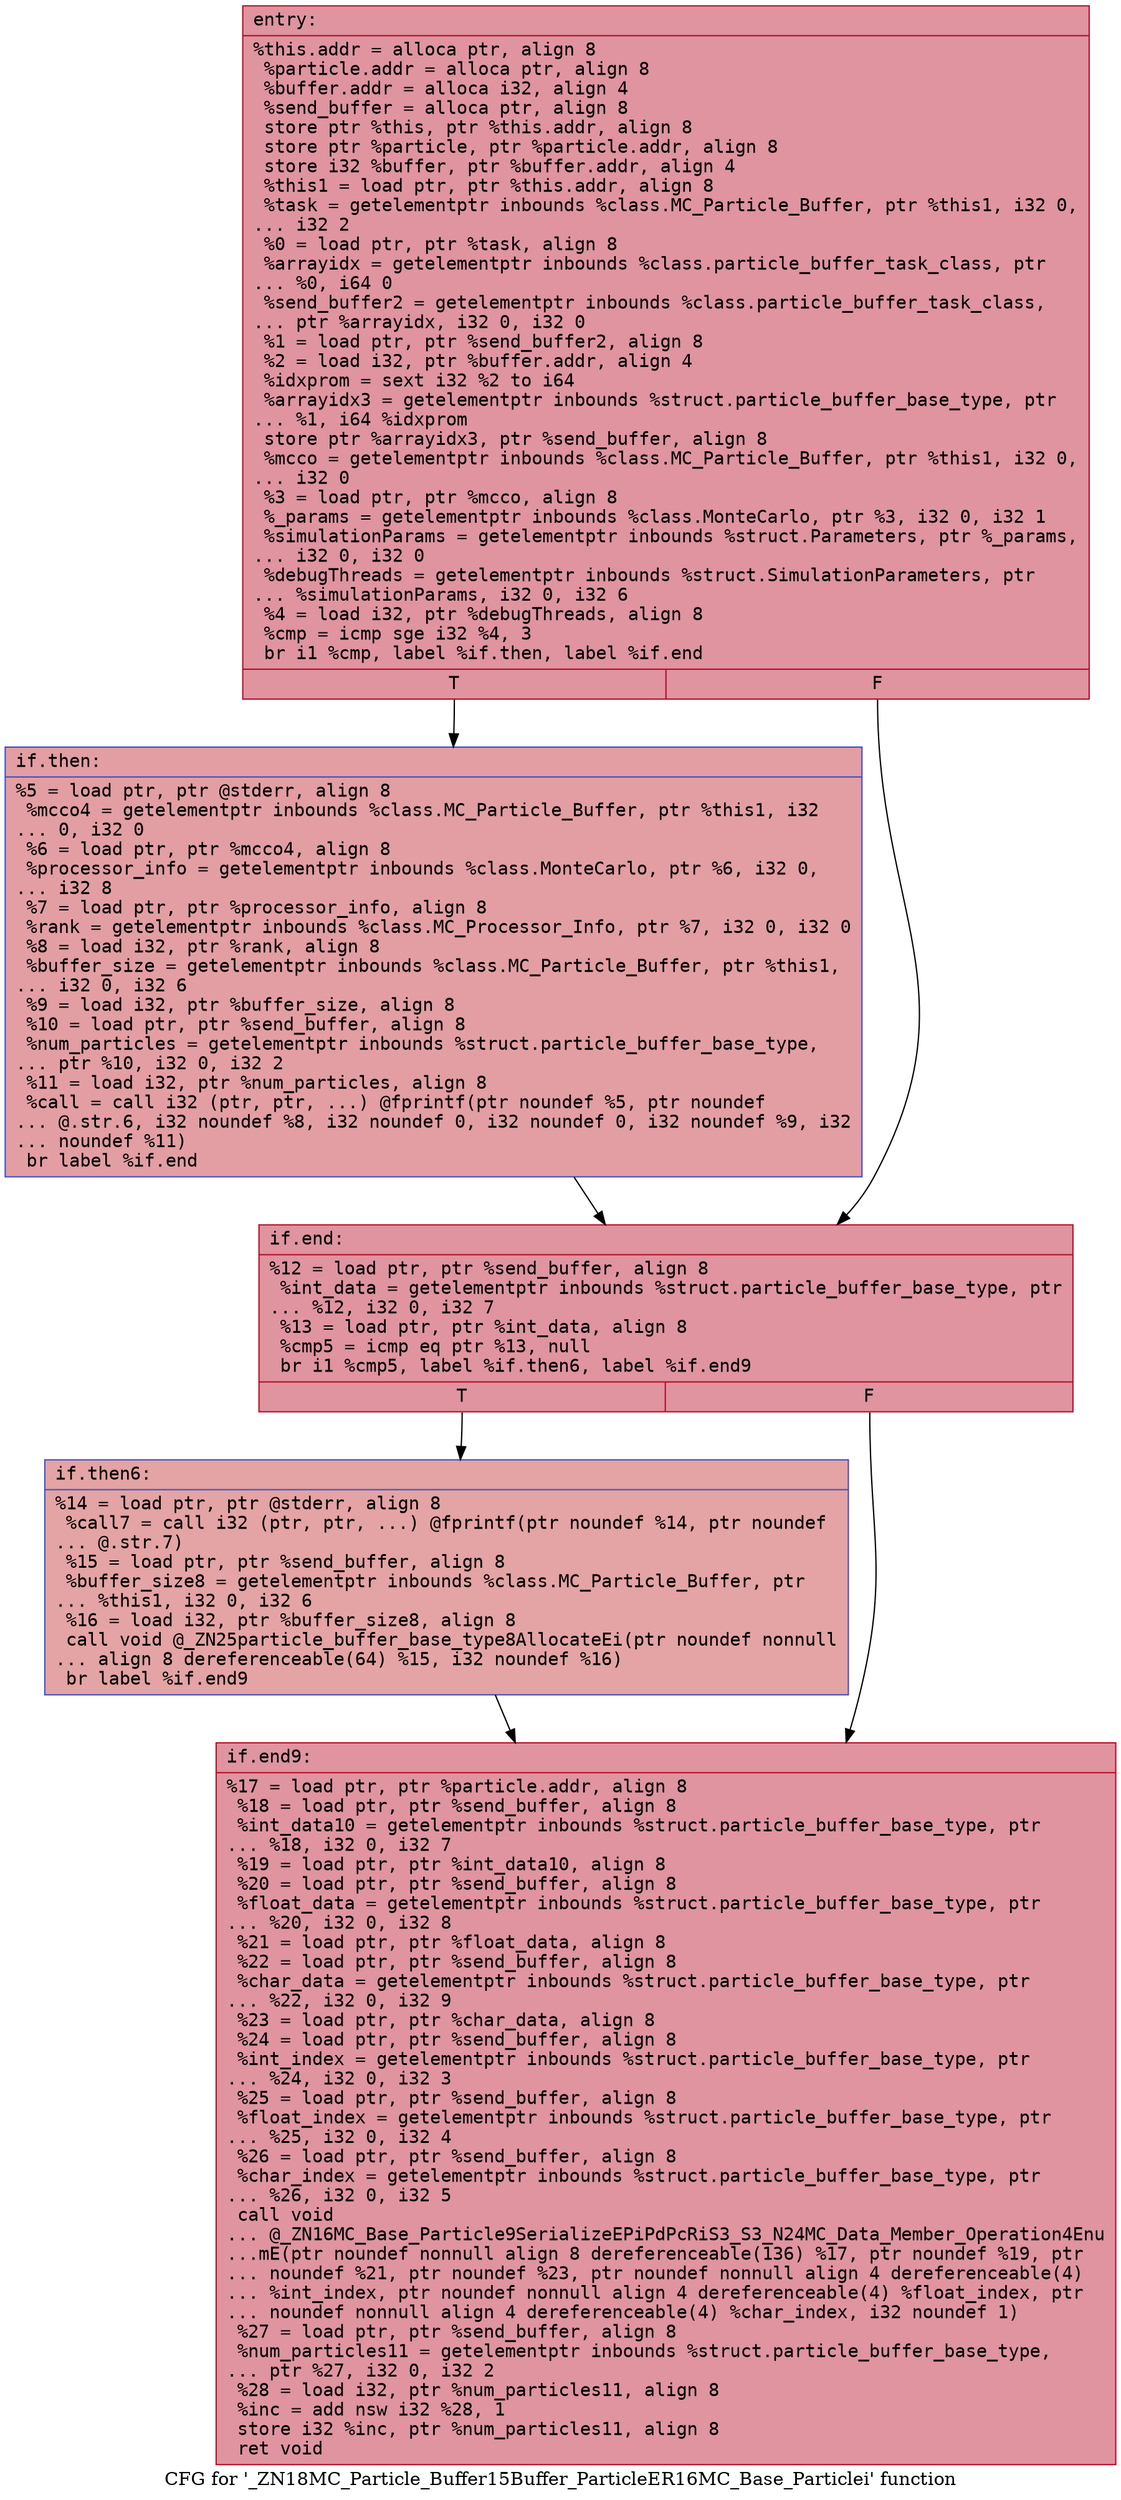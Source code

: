digraph "CFG for '_ZN18MC_Particle_Buffer15Buffer_ParticleER16MC_Base_Particlei' function" {
	label="CFG for '_ZN18MC_Particle_Buffer15Buffer_ParticleER16MC_Base_Particlei' function";

	Node0x558b69485d80 [shape=record,color="#b70d28ff", style=filled, fillcolor="#b70d2870" fontname="Courier",label="{entry:\l|  %this.addr = alloca ptr, align 8\l  %particle.addr = alloca ptr, align 8\l  %buffer.addr = alloca i32, align 4\l  %send_buffer = alloca ptr, align 8\l  store ptr %this, ptr %this.addr, align 8\l  store ptr %particle, ptr %particle.addr, align 8\l  store i32 %buffer, ptr %buffer.addr, align 4\l  %this1 = load ptr, ptr %this.addr, align 8\l  %task = getelementptr inbounds %class.MC_Particle_Buffer, ptr %this1, i32 0,\l... i32 2\l  %0 = load ptr, ptr %task, align 8\l  %arrayidx = getelementptr inbounds %class.particle_buffer_task_class, ptr\l... %0, i64 0\l  %send_buffer2 = getelementptr inbounds %class.particle_buffer_task_class,\l... ptr %arrayidx, i32 0, i32 0\l  %1 = load ptr, ptr %send_buffer2, align 8\l  %2 = load i32, ptr %buffer.addr, align 4\l  %idxprom = sext i32 %2 to i64\l  %arrayidx3 = getelementptr inbounds %struct.particle_buffer_base_type, ptr\l... %1, i64 %idxprom\l  store ptr %arrayidx3, ptr %send_buffer, align 8\l  %mcco = getelementptr inbounds %class.MC_Particle_Buffer, ptr %this1, i32 0,\l... i32 0\l  %3 = load ptr, ptr %mcco, align 8\l  %_params = getelementptr inbounds %class.MonteCarlo, ptr %3, i32 0, i32 1\l  %simulationParams = getelementptr inbounds %struct.Parameters, ptr %_params,\l... i32 0, i32 0\l  %debugThreads = getelementptr inbounds %struct.SimulationParameters, ptr\l... %simulationParams, i32 0, i32 6\l  %4 = load i32, ptr %debugThreads, align 8\l  %cmp = icmp sge i32 %4, 3\l  br i1 %cmp, label %if.then, label %if.end\l|{<s0>T|<s1>F}}"];
	Node0x558b69485d80:s0 -> Node0x558b69487300[tooltip="entry -> if.then\nProbability 50.00%" ];
	Node0x558b69485d80:s1 -> Node0x558b69487370[tooltip="entry -> if.end\nProbability 50.00%" ];
	Node0x558b69487300 [shape=record,color="#3d50c3ff", style=filled, fillcolor="#be242e70" fontname="Courier",label="{if.then:\l|  %5 = load ptr, ptr @stderr, align 8\l  %mcco4 = getelementptr inbounds %class.MC_Particle_Buffer, ptr %this1, i32\l... 0, i32 0\l  %6 = load ptr, ptr %mcco4, align 8\l  %processor_info = getelementptr inbounds %class.MonteCarlo, ptr %6, i32 0,\l... i32 8\l  %7 = load ptr, ptr %processor_info, align 8\l  %rank = getelementptr inbounds %class.MC_Processor_Info, ptr %7, i32 0, i32 0\l  %8 = load i32, ptr %rank, align 8\l  %buffer_size = getelementptr inbounds %class.MC_Particle_Buffer, ptr %this1,\l... i32 0, i32 6\l  %9 = load i32, ptr %buffer_size, align 8\l  %10 = load ptr, ptr %send_buffer, align 8\l  %num_particles = getelementptr inbounds %struct.particle_buffer_base_type,\l... ptr %10, i32 0, i32 2\l  %11 = load i32, ptr %num_particles, align 8\l  %call = call i32 (ptr, ptr, ...) @fprintf(ptr noundef %5, ptr noundef\l... @.str.6, i32 noundef %8, i32 noundef 0, i32 noundef 0, i32 noundef %9, i32\l... noundef %11)\l  br label %if.end\l}"];
	Node0x558b69487300 -> Node0x558b69487370[tooltip="if.then -> if.end\nProbability 100.00%" ];
	Node0x558b69487370 [shape=record,color="#b70d28ff", style=filled, fillcolor="#b70d2870" fontname="Courier",label="{if.end:\l|  %12 = load ptr, ptr %send_buffer, align 8\l  %int_data = getelementptr inbounds %struct.particle_buffer_base_type, ptr\l... %12, i32 0, i32 7\l  %13 = load ptr, ptr %int_data, align 8\l  %cmp5 = icmp eq ptr %13, null\l  br i1 %cmp5, label %if.then6, label %if.end9\l|{<s0>T|<s1>F}}"];
	Node0x558b69487370:s0 -> Node0x558b69488300[tooltip="if.end -> if.then6\nProbability 37.50%" ];
	Node0x558b69487370:s1 -> Node0x558b69488380[tooltip="if.end -> if.end9\nProbability 62.50%" ];
	Node0x558b69488300 [shape=record,color="#3d50c3ff", style=filled, fillcolor="#c32e3170" fontname="Courier",label="{if.then6:\l|  %14 = load ptr, ptr @stderr, align 8\l  %call7 = call i32 (ptr, ptr, ...) @fprintf(ptr noundef %14, ptr noundef\l... @.str.7)\l  %15 = load ptr, ptr %send_buffer, align 8\l  %buffer_size8 = getelementptr inbounds %class.MC_Particle_Buffer, ptr\l... %this1, i32 0, i32 6\l  %16 = load i32, ptr %buffer_size8, align 8\l  call void @_ZN25particle_buffer_base_type8AllocateEi(ptr noundef nonnull\l... align 8 dereferenceable(64) %15, i32 noundef %16)\l  br label %if.end9\l}"];
	Node0x558b69488300 -> Node0x558b69488380[tooltip="if.then6 -> if.end9\nProbability 100.00%" ];
	Node0x558b69488380 [shape=record,color="#b70d28ff", style=filled, fillcolor="#b70d2870" fontname="Courier",label="{if.end9:\l|  %17 = load ptr, ptr %particle.addr, align 8\l  %18 = load ptr, ptr %send_buffer, align 8\l  %int_data10 = getelementptr inbounds %struct.particle_buffer_base_type, ptr\l... %18, i32 0, i32 7\l  %19 = load ptr, ptr %int_data10, align 8\l  %20 = load ptr, ptr %send_buffer, align 8\l  %float_data = getelementptr inbounds %struct.particle_buffer_base_type, ptr\l... %20, i32 0, i32 8\l  %21 = load ptr, ptr %float_data, align 8\l  %22 = load ptr, ptr %send_buffer, align 8\l  %char_data = getelementptr inbounds %struct.particle_buffer_base_type, ptr\l... %22, i32 0, i32 9\l  %23 = load ptr, ptr %char_data, align 8\l  %24 = load ptr, ptr %send_buffer, align 8\l  %int_index = getelementptr inbounds %struct.particle_buffer_base_type, ptr\l... %24, i32 0, i32 3\l  %25 = load ptr, ptr %send_buffer, align 8\l  %float_index = getelementptr inbounds %struct.particle_buffer_base_type, ptr\l... %25, i32 0, i32 4\l  %26 = load ptr, ptr %send_buffer, align 8\l  %char_index = getelementptr inbounds %struct.particle_buffer_base_type, ptr\l... %26, i32 0, i32 5\l  call void\l... @_ZN16MC_Base_Particle9SerializeEPiPdPcRiS3_S3_N24MC_Data_Member_Operation4Enu\l...mE(ptr noundef nonnull align 8 dereferenceable(136) %17, ptr noundef %19, ptr\l... noundef %21, ptr noundef %23, ptr noundef nonnull align 4 dereferenceable(4)\l... %int_index, ptr noundef nonnull align 4 dereferenceable(4) %float_index, ptr\l... noundef nonnull align 4 dereferenceable(4) %char_index, i32 noundef 1)\l  %27 = load ptr, ptr %send_buffer, align 8\l  %num_particles11 = getelementptr inbounds %struct.particle_buffer_base_type,\l... ptr %27, i32 0, i32 2\l  %28 = load i32, ptr %num_particles11, align 8\l  %inc = add nsw i32 %28, 1\l  store i32 %inc, ptr %num_particles11, align 8\l  ret void\l}"];
}
